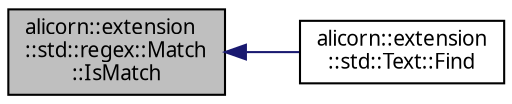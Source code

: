 digraph "alicorn::extension::std::regex::Match::IsMatch"
{
 // INTERACTIVE_SVG=YES
  edge [fontname="Verdana",fontsize="10",labelfontname="Verdana",labelfontsize="10"];
  node [fontname="Verdana",fontsize="10",shape=record];
  rankdir="LR";
  Node1 [label="alicorn::extension\l::std::regex::Match\l::IsMatch",height=0.2,width=0.4,color="black", fillcolor="grey75", style="filled", fontcolor="black"];
  Node1 -> Node2 [dir="back",color="midnightblue",fontsize="10",style="solid",fontname="Verdana"];
  Node2 [label="alicorn::extension\l::std::Text::Find",height=0.2,width=0.4,color="black", fillcolor="white", style="filled",URL="$a00139.html#af9cafa06e9fa59c41c0ee1de31c7cd25",tooltip="Поиск строки,совпадающей с указанным регулярным выражением. "];
}
